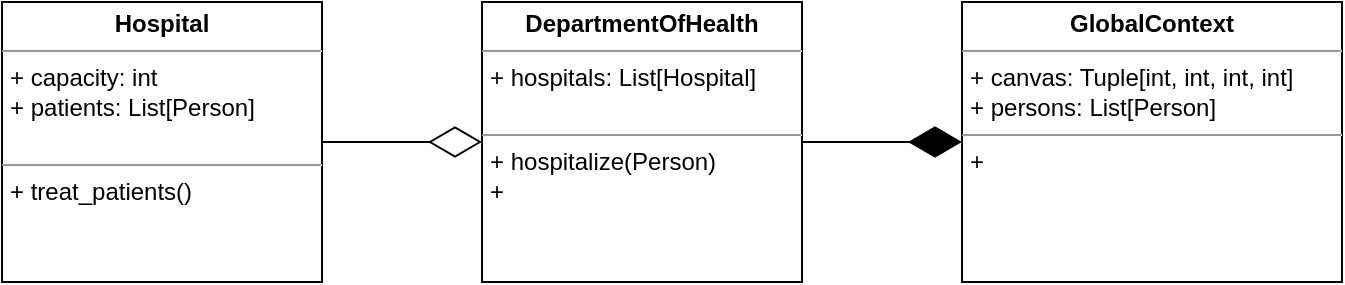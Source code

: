 <mxfile version="13.7.4" type="github">
  <diagram id="_BbSCKmZNrmkaAgDOv9V" name="Page-1">
    <mxGraphModel dx="1165" dy="896" grid="1" gridSize="10" guides="1" tooltips="1" connect="1" arrows="1" fold="1" page="1" pageScale="1" pageWidth="827" pageHeight="1169" math="0" shadow="0">
      <root>
        <mxCell id="0" />
        <mxCell id="1" parent="0" />
        <mxCell id="sTFLqCnbtp3I_bfET6SM-7" style="edgeStyle=orthogonalEdgeStyle;rounded=0;orthogonalLoop=1;jettySize=auto;html=1;exitX=1;exitY=0.5;exitDx=0;exitDy=0;entryX=0;entryY=0.5;entryDx=0;entryDy=0;endArrow=diamondThin;endFill=0;endSize=24;" edge="1" parent="1" source="sTFLqCnbtp3I_bfET6SM-5" target="sTFLqCnbtp3I_bfET6SM-6">
          <mxGeometry relative="1" as="geometry" />
        </mxCell>
        <mxCell id="sTFLqCnbtp3I_bfET6SM-5" value="&lt;p style=&quot;margin: 0px ; margin-top: 4px ; text-align: center&quot;&gt;&lt;b&gt;Hospital&lt;/b&gt;&lt;/p&gt;&lt;hr size=&quot;1&quot;&gt;&lt;p style=&quot;margin: 0px ; margin-left: 4px&quot;&gt;+ capacity: int&lt;/p&gt;&lt;p style=&quot;margin: 0px ; margin-left: 4px&quot;&gt;+ patients: List[Person]&lt;/p&gt;&lt;p style=&quot;margin: 0px ; margin-left: 4px&quot;&gt;&lt;br&gt;&lt;/p&gt;&lt;hr size=&quot;1&quot;&gt;&lt;p style=&quot;margin: 0px ; margin-left: 4px&quot;&gt;+ treat_patients()&lt;/p&gt;" style="verticalAlign=top;align=left;overflow=fill;fontSize=12;fontFamily=Helvetica;html=1;" vertex="1" parent="1">
          <mxGeometry x="100" y="290" width="160" height="140" as="geometry" />
        </mxCell>
        <mxCell id="sTFLqCnbtp3I_bfET6SM-11" style="edgeStyle=orthogonalEdgeStyle;rounded=0;orthogonalLoop=1;jettySize=auto;html=1;entryX=0;entryY=0.5;entryDx=0;entryDy=0;endArrow=diamondThin;endFill=1;endSize=24;" edge="1" parent="1" source="sTFLqCnbtp3I_bfET6SM-6" target="sTFLqCnbtp3I_bfET6SM-9">
          <mxGeometry relative="1" as="geometry" />
        </mxCell>
        <mxCell id="sTFLqCnbtp3I_bfET6SM-6" value="&lt;p style=&quot;margin: 0px ; margin-top: 4px ; text-align: center&quot;&gt;&lt;b&gt;DepartmentOfHealth&lt;/b&gt;&lt;br&gt;&lt;/p&gt;&lt;hr size=&quot;1&quot;&gt;&lt;p style=&quot;margin: 0px ; margin-left: 4px&quot;&gt;+ hospitals: List[Hospital]&lt;/p&gt;&lt;p style=&quot;margin: 0px ; margin-left: 4px&quot;&gt;&lt;br&gt;&lt;/p&gt;&lt;hr size=&quot;1&quot;&gt;&lt;p style=&quot;margin: 0px ; margin-left: 4px&quot;&gt;+ hospitalize(Person)&lt;/p&gt;&lt;p style=&quot;margin: 0px ; margin-left: 4px&quot;&gt;+&amp;nbsp;&lt;/p&gt;" style="verticalAlign=top;align=left;overflow=fill;fontSize=12;fontFamily=Helvetica;html=1;" vertex="1" parent="1">
          <mxGeometry x="340" y="290" width="160" height="140" as="geometry" />
        </mxCell>
        <mxCell id="sTFLqCnbtp3I_bfET6SM-9" value="&lt;p style=&quot;margin: 0px ; margin-top: 4px ; text-align: center&quot;&gt;&lt;b&gt;GlobalContext&lt;/b&gt;&lt;br&gt;&lt;/p&gt;&lt;hr size=&quot;1&quot;&gt;&lt;p style=&quot;margin: 0px ; margin-left: 4px&quot;&gt;+ canvas: Tuple[int, int, int, int]&lt;/p&gt;&lt;p style=&quot;margin: 0px ; margin-left: 4px&quot;&gt;+ persons: List[Person]&lt;/p&gt;&lt;hr size=&quot;1&quot;&gt;&lt;p style=&quot;margin: 0px ; margin-left: 4px&quot;&gt;+&amp;nbsp;&lt;br&gt;&lt;/p&gt;" style="verticalAlign=top;align=left;overflow=fill;fontSize=12;fontFamily=Helvetica;html=1;" vertex="1" parent="1">
          <mxGeometry x="580" y="290" width="190" height="140" as="geometry" />
        </mxCell>
      </root>
    </mxGraphModel>
  </diagram>
</mxfile>
